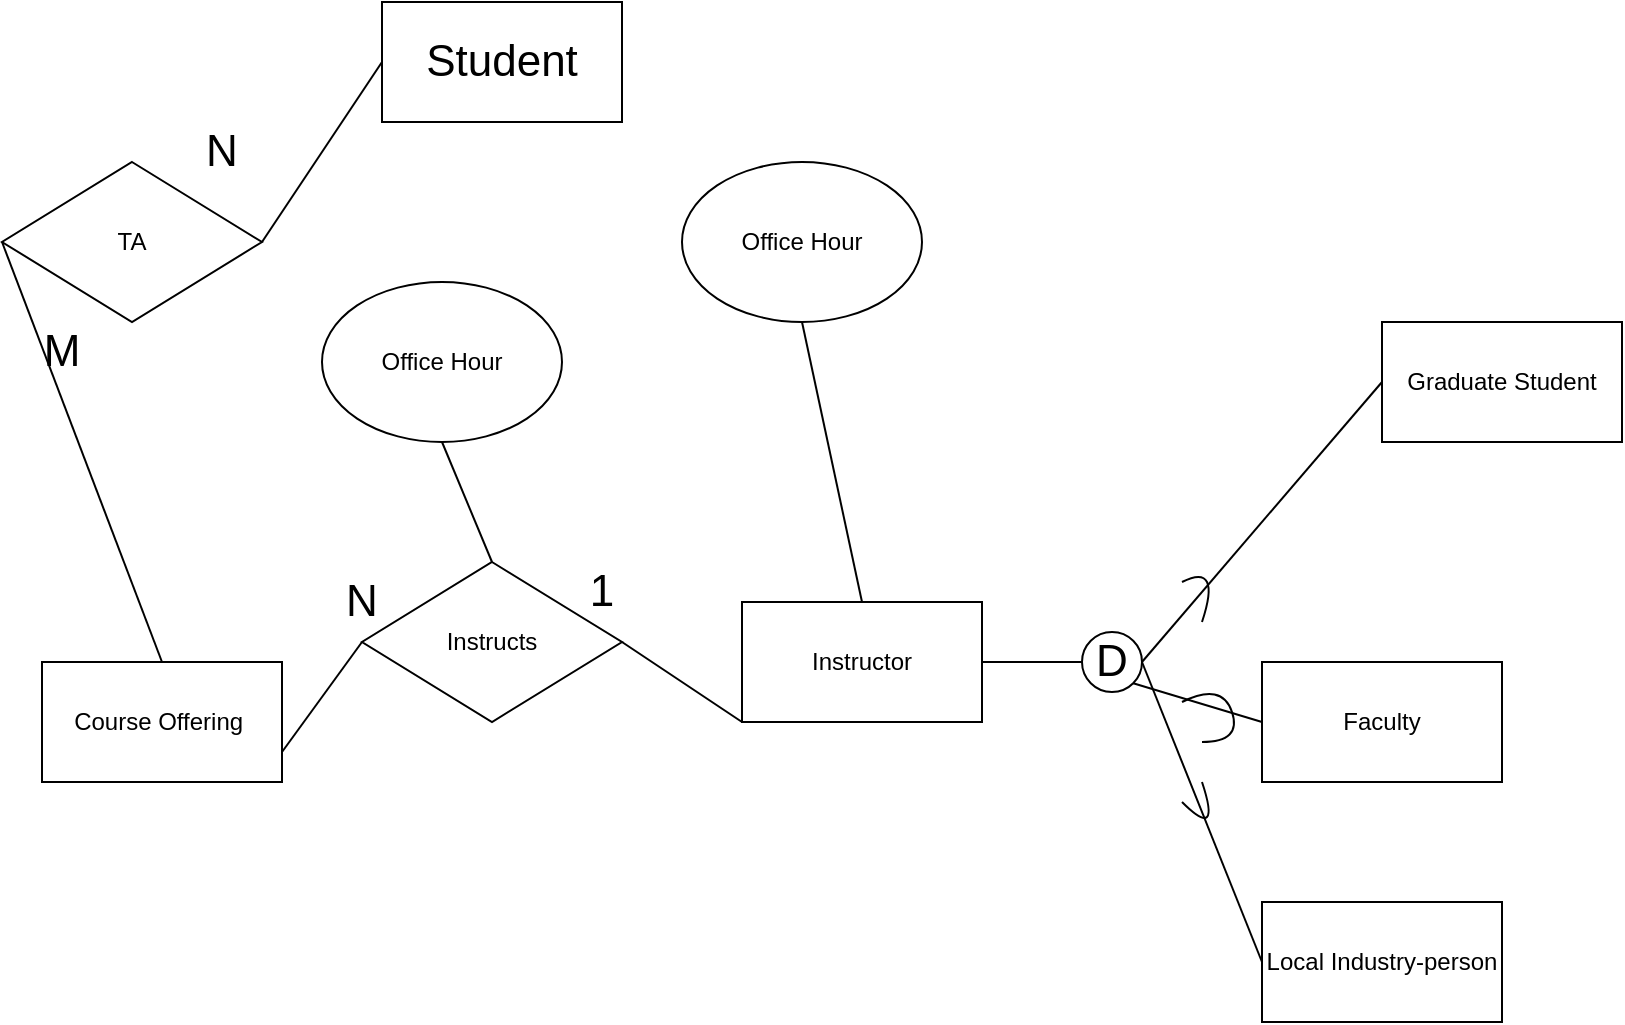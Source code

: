 <mxfile version="20.4.0" type="github">
  <diagram id="kQTQezO8OtImguSnl6Z2" name="Page-1">
    <mxGraphModel dx="1117" dy="657" grid="1" gridSize="10" guides="1" tooltips="1" connect="1" arrows="1" fold="1" page="1" pageScale="1" pageWidth="850" pageHeight="1100" math="0" shadow="0">
      <root>
        <mxCell id="0" />
        <mxCell id="1" parent="0" />
        <mxCell id="xiBqoMtqt4ZxVnP0tuVG-9" style="rounded=0;orthogonalLoop=1;jettySize=auto;html=1;exitX=0.5;exitY=0;exitDx=0;exitDy=0;entryX=0.5;entryY=1;entryDx=0;entryDy=0;strokeColor=default;endArrow=none;endFill=0;" edge="1" parent="1" source="sJhRyvfI5YAXDB1IwleE-1" target="xiBqoMtqt4ZxVnP0tuVG-3">
          <mxGeometry relative="1" as="geometry" />
        </mxCell>
        <mxCell id="xiBqoMtqt4ZxVnP0tuVG-11" style="edgeStyle=none;rounded=0;orthogonalLoop=1;jettySize=auto;html=1;exitX=1;exitY=0.5;exitDx=0;exitDy=0;entryX=0;entryY=0.5;entryDx=0;entryDy=0;strokeColor=default;fontSize=22;endArrow=none;endFill=0;" edge="1" parent="1" source="sJhRyvfI5YAXDB1IwleE-1" target="xiBqoMtqt4ZxVnP0tuVG-10">
          <mxGeometry relative="1" as="geometry" />
        </mxCell>
        <mxCell id="xiBqoMtqt4ZxVnP0tuVG-20" style="edgeStyle=none;rounded=0;orthogonalLoop=1;jettySize=auto;html=1;exitX=0;exitY=1;exitDx=0;exitDy=0;entryX=1;entryY=0.5;entryDx=0;entryDy=0;strokeColor=default;fontSize=22;endArrow=none;endFill=0;" edge="1" parent="1" source="sJhRyvfI5YAXDB1IwleE-1" target="xiBqoMtqt4ZxVnP0tuVG-7">
          <mxGeometry relative="1" as="geometry" />
        </mxCell>
        <mxCell id="sJhRyvfI5YAXDB1IwleE-1" value="Instructor" style="rounded=0;whiteSpace=wrap;html=1;" parent="1" vertex="1">
          <mxGeometry x="380" y="310" width="120" height="60" as="geometry" />
        </mxCell>
        <mxCell id="sJhRyvfI5YAXDB1IwleE-2" value="Graduate Student" style="whiteSpace=wrap;html=1;" parent="1" vertex="1">
          <mxGeometry x="700" y="170" width="120" height="60" as="geometry" />
        </mxCell>
        <mxCell id="xiBqoMtqt4ZxVnP0tuVG-1" value="Local Industry-person" style="rounded=0;whiteSpace=wrap;html=1;" vertex="1" parent="1">
          <mxGeometry x="640" y="460" width="120" height="60" as="geometry" />
        </mxCell>
        <mxCell id="xiBqoMtqt4ZxVnP0tuVG-2" value="Faculty" style="rounded=0;whiteSpace=wrap;html=1;" vertex="1" parent="1">
          <mxGeometry x="640" y="340" width="120" height="60" as="geometry" />
        </mxCell>
        <mxCell id="xiBqoMtqt4ZxVnP0tuVG-3" value="Office Hour" style="ellipse;whiteSpace=wrap;html=1;" vertex="1" parent="1">
          <mxGeometry x="350" y="90" width="120" height="80" as="geometry" />
        </mxCell>
        <mxCell id="xiBqoMtqt4ZxVnP0tuVG-19" style="edgeStyle=none;rounded=0;orthogonalLoop=1;jettySize=auto;html=1;exitX=0.5;exitY=0;exitDx=0;exitDy=0;entryX=0.5;entryY=1;entryDx=0;entryDy=0;strokeColor=default;fontSize=22;endArrow=none;endFill=0;" edge="1" parent="1" source="xiBqoMtqt4ZxVnP0tuVG-7" target="xiBqoMtqt4ZxVnP0tuVG-5">
          <mxGeometry relative="1" as="geometry" />
        </mxCell>
        <mxCell id="xiBqoMtqt4ZxVnP0tuVG-4" value="Course Offering&amp;nbsp;" style="rounded=0;whiteSpace=wrap;html=1;" vertex="1" parent="1">
          <mxGeometry x="30" y="340" width="120" height="60" as="geometry" />
        </mxCell>
        <mxCell id="xiBqoMtqt4ZxVnP0tuVG-5" value="Office Hour" style="ellipse;whiteSpace=wrap;html=1;" vertex="1" parent="1">
          <mxGeometry x="170" y="150" width="120" height="80" as="geometry" />
        </mxCell>
        <mxCell id="xiBqoMtqt4ZxVnP0tuVG-21" style="edgeStyle=none;rounded=0;orthogonalLoop=1;jettySize=auto;html=1;exitX=0;exitY=0.5;exitDx=0;exitDy=0;entryX=1;entryY=0.75;entryDx=0;entryDy=0;strokeColor=default;fontSize=22;endArrow=none;endFill=0;" edge="1" parent="1" source="xiBqoMtqt4ZxVnP0tuVG-7" target="xiBqoMtqt4ZxVnP0tuVG-4">
          <mxGeometry relative="1" as="geometry" />
        </mxCell>
        <mxCell id="xiBqoMtqt4ZxVnP0tuVG-7" value="Instructs" style="rhombus;whiteSpace=wrap;html=1;" vertex="1" parent="1">
          <mxGeometry x="190" y="290" width="130" height="80" as="geometry" />
        </mxCell>
        <mxCell id="xiBqoMtqt4ZxVnP0tuVG-12" style="edgeStyle=none;rounded=0;orthogonalLoop=1;jettySize=auto;html=1;exitX=1;exitY=0.5;exitDx=0;exitDy=0;entryX=0;entryY=0.5;entryDx=0;entryDy=0;strokeColor=default;fontSize=22;endArrow=none;endFill=0;" edge="1" parent="1" source="xiBqoMtqt4ZxVnP0tuVG-10" target="sJhRyvfI5YAXDB1IwleE-2">
          <mxGeometry relative="1" as="geometry" />
        </mxCell>
        <mxCell id="xiBqoMtqt4ZxVnP0tuVG-13" style="edgeStyle=none;rounded=0;orthogonalLoop=1;jettySize=auto;html=1;exitX=1;exitY=1;exitDx=0;exitDy=0;entryX=0;entryY=0.5;entryDx=0;entryDy=0;strokeColor=default;fontSize=22;endArrow=none;endFill=0;" edge="1" parent="1" source="xiBqoMtqt4ZxVnP0tuVG-10" target="xiBqoMtqt4ZxVnP0tuVG-2">
          <mxGeometry relative="1" as="geometry" />
        </mxCell>
        <mxCell id="xiBqoMtqt4ZxVnP0tuVG-14" style="edgeStyle=none;rounded=0;orthogonalLoop=1;jettySize=auto;html=1;exitX=1;exitY=0.5;exitDx=0;exitDy=0;entryX=0;entryY=0.5;entryDx=0;entryDy=0;strokeColor=default;fontSize=22;endArrow=none;endFill=0;" edge="1" parent="1" source="xiBqoMtqt4ZxVnP0tuVG-10" target="xiBqoMtqt4ZxVnP0tuVG-1">
          <mxGeometry relative="1" as="geometry" />
        </mxCell>
        <mxCell id="xiBqoMtqt4ZxVnP0tuVG-10" value="D" style="ellipse;whiteSpace=wrap;html=1;aspect=fixed;fontSize=22;" vertex="1" parent="1">
          <mxGeometry x="550" y="325" width="30" height="30" as="geometry" />
        </mxCell>
        <mxCell id="xiBqoMtqt4ZxVnP0tuVG-16" value="" style="curved=1;endArrow=none;html=1;rounded=0;strokeColor=default;fontSize=22;endFill=0;" edge="1" parent="1">
          <mxGeometry width="50" height="50" relative="1" as="geometry">
            <mxPoint x="610" y="320" as="sourcePoint" />
            <mxPoint x="600" y="300" as="targetPoint" />
            <Array as="points">
              <mxPoint x="620" y="290" />
            </Array>
          </mxGeometry>
        </mxCell>
        <mxCell id="xiBqoMtqt4ZxVnP0tuVG-17" value="" style="curved=1;endArrow=none;html=1;rounded=0;strokeColor=default;fontSize=22;endFill=0;" edge="1" parent="1">
          <mxGeometry width="50" height="50" relative="1" as="geometry">
            <mxPoint x="610" y="380" as="sourcePoint" />
            <mxPoint x="600" y="360" as="targetPoint" />
            <Array as="points">
              <mxPoint x="630" y="380" />
              <mxPoint x="620" y="350" />
            </Array>
          </mxGeometry>
        </mxCell>
        <mxCell id="xiBqoMtqt4ZxVnP0tuVG-18" value="" style="curved=1;endArrow=none;html=1;rounded=0;strokeColor=default;fontSize=22;endFill=0;" edge="1" parent="1">
          <mxGeometry width="50" height="50" relative="1" as="geometry">
            <mxPoint x="600" y="410" as="sourcePoint" />
            <mxPoint x="610" y="400" as="targetPoint" />
            <Array as="points">
              <mxPoint x="620" y="430" />
              <mxPoint x="610" y="400" />
            </Array>
          </mxGeometry>
        </mxCell>
        <mxCell id="xiBqoMtqt4ZxVnP0tuVG-23" value="Student" style="rounded=0;whiteSpace=wrap;html=1;fontSize=22;" vertex="1" parent="1">
          <mxGeometry x="200" y="10" width="120" height="60" as="geometry" />
        </mxCell>
        <mxCell id="xiBqoMtqt4ZxVnP0tuVG-25" style="edgeStyle=none;rounded=0;orthogonalLoop=1;jettySize=auto;html=1;exitX=1;exitY=0.5;exitDx=0;exitDy=0;entryX=0;entryY=0.5;entryDx=0;entryDy=0;strokeColor=default;fontSize=22;endArrow=none;endFill=0;" edge="1" parent="1" source="xiBqoMtqt4ZxVnP0tuVG-24" target="xiBqoMtqt4ZxVnP0tuVG-23">
          <mxGeometry relative="1" as="geometry" />
        </mxCell>
        <mxCell id="xiBqoMtqt4ZxVnP0tuVG-26" style="edgeStyle=none;rounded=0;orthogonalLoop=1;jettySize=auto;html=1;exitX=0;exitY=0.5;exitDx=0;exitDy=0;entryX=0.5;entryY=0;entryDx=0;entryDy=0;strokeColor=default;fontSize=22;endArrow=none;endFill=0;" edge="1" parent="1" source="xiBqoMtqt4ZxVnP0tuVG-24" target="xiBqoMtqt4ZxVnP0tuVG-4">
          <mxGeometry relative="1" as="geometry" />
        </mxCell>
        <mxCell id="xiBqoMtqt4ZxVnP0tuVG-24" value="TA" style="rhombus;whiteSpace=wrap;html=1;" vertex="1" parent="1">
          <mxGeometry x="10" y="90" width="130" height="80" as="geometry" />
        </mxCell>
        <mxCell id="xiBqoMtqt4ZxVnP0tuVG-27" value="1&lt;span style=&quot;color: rgba(0, 0, 0, 0); font-family: monospace; font-size: 0px; text-align: start;&quot;&gt;%3CmxGraphModel%3E%3Croot%3E%3CmxCell%20id%3D%220%22%2F%3E%3CmxCell%20id%3D%221%22%20parent%3D%220%22%2F%3E%3CmxCell%20id%3D%222%22%20value%3D%22Instructs%22%20style%3D%22rhombus%3BwhiteSpace%3Dwrap%3Bhtml%3D1%3B%22%20vertex%3D%221%22%20parent%3D%221%22%3E%3CmxGeometry%20x%3D%22190%22%20y%3D%22290%22%20width%3D%22130%22%20height%3D%2280%22%20as%3D%22geometry%22%2F%3E%3C%2FmxCell%3E%3C%2Froot%3E%3C%2FmxGraphModel%3E&lt;/span&gt;" style="text;html=1;strokeColor=none;fillColor=none;align=center;verticalAlign=middle;whiteSpace=wrap;rounded=0;fontSize=22;" vertex="1" parent="1">
          <mxGeometry x="280" y="290" width="60" height="30" as="geometry" />
        </mxCell>
        <mxCell id="xiBqoMtqt4ZxVnP0tuVG-28" value="N" style="text;html=1;strokeColor=none;fillColor=none;align=center;verticalAlign=middle;whiteSpace=wrap;rounded=0;fontSize=22;" vertex="1" parent="1">
          <mxGeometry x="160" y="295" width="60" height="30" as="geometry" />
        </mxCell>
        <mxCell id="xiBqoMtqt4ZxVnP0tuVG-29" value="N" style="text;html=1;strokeColor=none;fillColor=none;align=center;verticalAlign=middle;whiteSpace=wrap;rounded=0;fontSize=22;" vertex="1" parent="1">
          <mxGeometry x="90" y="70" width="60" height="30" as="geometry" />
        </mxCell>
        <mxCell id="xiBqoMtqt4ZxVnP0tuVG-31" value="M" style="text;html=1;strokeColor=none;fillColor=none;align=center;verticalAlign=middle;whiteSpace=wrap;rounded=0;fontSize=22;" vertex="1" parent="1">
          <mxGeometry x="10" y="170" width="60" height="30" as="geometry" />
        </mxCell>
      </root>
    </mxGraphModel>
  </diagram>
</mxfile>
